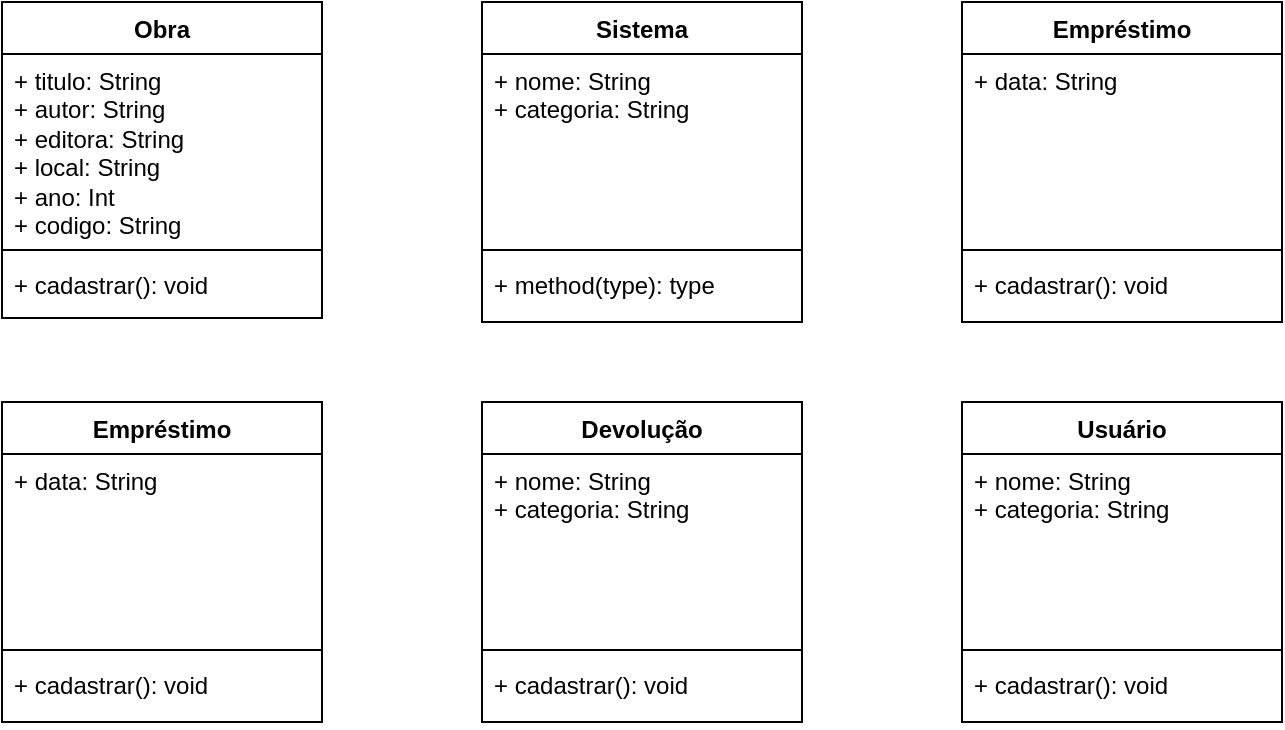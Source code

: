 <mxfile version="24.7.17">
  <diagram name="Página-1" id="fnHN75ZjwSY7WeRXwCLO">
    <mxGraphModel dx="1305" dy="540" grid="1" gridSize="10" guides="1" tooltips="1" connect="1" arrows="1" fold="1" page="1" pageScale="1" pageWidth="827" pageHeight="1169" math="0" shadow="0">
      <root>
        <mxCell id="0" />
        <mxCell id="1" parent="0" />
        <mxCell id="j1ptvlEgaFtOF5UYuxxo-7" value="Obra" style="swimlane;fontStyle=1;align=center;verticalAlign=top;childLayout=stackLayout;horizontal=1;startSize=26;horizontalStack=0;resizeParent=1;resizeParentMax=0;resizeLast=0;collapsible=1;marginBottom=0;whiteSpace=wrap;html=1;" vertex="1" parent="1">
          <mxGeometry x="80" y="120" width="160" height="158" as="geometry" />
        </mxCell>
        <mxCell id="j1ptvlEgaFtOF5UYuxxo-8" value="+ titulo: String&lt;div&gt;+ autor: String&lt;/div&gt;&lt;div&gt;+ editora: String&lt;/div&gt;&lt;div&gt;+ local: String&lt;/div&gt;&lt;div&gt;+ ano: Int&lt;/div&gt;&lt;div&gt;+ codigo: String&lt;br&gt;&lt;div&gt;&lt;br&gt;&lt;/div&gt;&lt;/div&gt;" style="text;strokeColor=none;fillColor=none;align=left;verticalAlign=top;spacingLeft=4;spacingRight=4;overflow=hidden;rotatable=0;points=[[0,0.5],[1,0.5]];portConstraint=eastwest;whiteSpace=wrap;html=1;" vertex="1" parent="j1ptvlEgaFtOF5UYuxxo-7">
          <mxGeometry y="26" width="160" height="94" as="geometry" />
        </mxCell>
        <mxCell id="j1ptvlEgaFtOF5UYuxxo-9" value="" style="line;strokeWidth=1;fillColor=none;align=left;verticalAlign=middle;spacingTop=-1;spacingLeft=3;spacingRight=3;rotatable=0;labelPosition=right;points=[];portConstraint=eastwest;strokeColor=inherit;" vertex="1" parent="j1ptvlEgaFtOF5UYuxxo-7">
          <mxGeometry y="120" width="160" height="8" as="geometry" />
        </mxCell>
        <mxCell id="j1ptvlEgaFtOF5UYuxxo-10" value="+ cadastrar(): void" style="text;strokeColor=none;fillColor=none;align=left;verticalAlign=top;spacingLeft=4;spacingRight=4;overflow=hidden;rotatable=0;points=[[0,0.5],[1,0.5]];portConstraint=eastwest;whiteSpace=wrap;html=1;" vertex="1" parent="j1ptvlEgaFtOF5UYuxxo-7">
          <mxGeometry y="128" width="160" height="30" as="geometry" />
        </mxCell>
        <mxCell id="j1ptvlEgaFtOF5UYuxxo-11" value="Usuário" style="swimlane;fontStyle=1;align=center;verticalAlign=top;childLayout=stackLayout;horizontal=1;startSize=26;horizontalStack=0;resizeParent=1;resizeParentMax=0;resizeLast=0;collapsible=1;marginBottom=0;whiteSpace=wrap;html=1;" vertex="1" parent="1">
          <mxGeometry x="560" y="320" width="160" height="160" as="geometry" />
        </mxCell>
        <mxCell id="j1ptvlEgaFtOF5UYuxxo-12" value="+ nome: String&lt;div&gt;+ categoria: String&lt;/div&gt;" style="text;strokeColor=none;fillColor=none;align=left;verticalAlign=top;spacingLeft=4;spacingRight=4;overflow=hidden;rotatable=0;points=[[0,0.5],[1,0.5]];portConstraint=eastwest;whiteSpace=wrap;html=1;" vertex="1" parent="j1ptvlEgaFtOF5UYuxxo-11">
          <mxGeometry y="26" width="160" height="94" as="geometry" />
        </mxCell>
        <mxCell id="j1ptvlEgaFtOF5UYuxxo-13" value="" style="line;strokeWidth=1;fillColor=none;align=left;verticalAlign=middle;spacingTop=-1;spacingLeft=3;spacingRight=3;rotatable=0;labelPosition=right;points=[];portConstraint=eastwest;strokeColor=inherit;" vertex="1" parent="j1ptvlEgaFtOF5UYuxxo-11">
          <mxGeometry y="120" width="160" height="8" as="geometry" />
        </mxCell>
        <mxCell id="j1ptvlEgaFtOF5UYuxxo-14" value="+ cadastrar(): void" style="text;strokeColor=none;fillColor=none;align=left;verticalAlign=top;spacingLeft=4;spacingRight=4;overflow=hidden;rotatable=0;points=[[0,0.5],[1,0.5]];portConstraint=eastwest;whiteSpace=wrap;html=1;" vertex="1" parent="j1ptvlEgaFtOF5UYuxxo-11">
          <mxGeometry y="128" width="160" height="32" as="geometry" />
        </mxCell>
        <mxCell id="j1ptvlEgaFtOF5UYuxxo-16" value="Sistema" style="swimlane;fontStyle=1;align=center;verticalAlign=top;childLayout=stackLayout;horizontal=1;startSize=26;horizontalStack=0;resizeParent=1;resizeParentMax=0;resizeLast=0;collapsible=1;marginBottom=0;whiteSpace=wrap;html=1;" vertex="1" parent="1">
          <mxGeometry x="320" y="120" width="160" height="160" as="geometry" />
        </mxCell>
        <mxCell id="j1ptvlEgaFtOF5UYuxxo-17" value="+ nome: String&lt;div&gt;+ categoria: String&lt;/div&gt;" style="text;strokeColor=none;fillColor=none;align=left;verticalAlign=top;spacingLeft=4;spacingRight=4;overflow=hidden;rotatable=0;points=[[0,0.5],[1,0.5]];portConstraint=eastwest;whiteSpace=wrap;html=1;" vertex="1" parent="j1ptvlEgaFtOF5UYuxxo-16">
          <mxGeometry y="26" width="160" height="94" as="geometry" />
        </mxCell>
        <mxCell id="j1ptvlEgaFtOF5UYuxxo-18" value="" style="line;strokeWidth=1;fillColor=none;align=left;verticalAlign=middle;spacingTop=-1;spacingLeft=3;spacingRight=3;rotatable=0;labelPosition=right;points=[];portConstraint=eastwest;strokeColor=inherit;" vertex="1" parent="j1ptvlEgaFtOF5UYuxxo-16">
          <mxGeometry y="120" width="160" height="8" as="geometry" />
        </mxCell>
        <mxCell id="j1ptvlEgaFtOF5UYuxxo-19" value="+ method(type): type" style="text;strokeColor=none;fillColor=none;align=left;verticalAlign=top;spacingLeft=4;spacingRight=4;overflow=hidden;rotatable=0;points=[[0,0.5],[1,0.5]];portConstraint=eastwest;whiteSpace=wrap;html=1;" vertex="1" parent="j1ptvlEgaFtOF5UYuxxo-16">
          <mxGeometry y="128" width="160" height="32" as="geometry" />
        </mxCell>
        <mxCell id="j1ptvlEgaFtOF5UYuxxo-21" value="Empréstimo" style="swimlane;fontStyle=1;align=center;verticalAlign=top;childLayout=stackLayout;horizontal=1;startSize=26;horizontalStack=0;resizeParent=1;resizeParentMax=0;resizeLast=0;collapsible=1;marginBottom=0;whiteSpace=wrap;html=1;" vertex="1" parent="1">
          <mxGeometry x="80" y="320" width="160" height="160" as="geometry" />
        </mxCell>
        <mxCell id="j1ptvlEgaFtOF5UYuxxo-22" value="+ data: String" style="text;strokeColor=none;fillColor=none;align=left;verticalAlign=top;spacingLeft=4;spacingRight=4;overflow=hidden;rotatable=0;points=[[0,0.5],[1,0.5]];portConstraint=eastwest;whiteSpace=wrap;html=1;" vertex="1" parent="j1ptvlEgaFtOF5UYuxxo-21">
          <mxGeometry y="26" width="160" height="94" as="geometry" />
        </mxCell>
        <mxCell id="j1ptvlEgaFtOF5UYuxxo-23" value="" style="line;strokeWidth=1;fillColor=none;align=left;verticalAlign=middle;spacingTop=-1;spacingLeft=3;spacingRight=3;rotatable=0;labelPosition=right;points=[];portConstraint=eastwest;strokeColor=inherit;" vertex="1" parent="j1ptvlEgaFtOF5UYuxxo-21">
          <mxGeometry y="120" width="160" height="8" as="geometry" />
        </mxCell>
        <mxCell id="j1ptvlEgaFtOF5UYuxxo-24" value="+ cadastrar(): void" style="text;strokeColor=none;fillColor=none;align=left;verticalAlign=top;spacingLeft=4;spacingRight=4;overflow=hidden;rotatable=0;points=[[0,0.5],[1,0.5]];portConstraint=eastwest;whiteSpace=wrap;html=1;" vertex="1" parent="j1ptvlEgaFtOF5UYuxxo-21">
          <mxGeometry y="128" width="160" height="32" as="geometry" />
        </mxCell>
        <mxCell id="j1ptvlEgaFtOF5UYuxxo-27" value="Devolução" style="swimlane;fontStyle=1;align=center;verticalAlign=top;childLayout=stackLayout;horizontal=1;startSize=26;horizontalStack=0;resizeParent=1;resizeParentMax=0;resizeLast=0;collapsible=1;marginBottom=0;whiteSpace=wrap;html=1;" vertex="1" parent="1">
          <mxGeometry x="320" y="320" width="160" height="160" as="geometry" />
        </mxCell>
        <mxCell id="j1ptvlEgaFtOF5UYuxxo-28" value="+ nome: String&lt;div&gt;+ categoria: String&lt;/div&gt;" style="text;strokeColor=none;fillColor=none;align=left;verticalAlign=top;spacingLeft=4;spacingRight=4;overflow=hidden;rotatable=0;points=[[0,0.5],[1,0.5]];portConstraint=eastwest;whiteSpace=wrap;html=1;" vertex="1" parent="j1ptvlEgaFtOF5UYuxxo-27">
          <mxGeometry y="26" width="160" height="94" as="geometry" />
        </mxCell>
        <mxCell id="j1ptvlEgaFtOF5UYuxxo-29" value="" style="line;strokeWidth=1;fillColor=none;align=left;verticalAlign=middle;spacingTop=-1;spacingLeft=3;spacingRight=3;rotatable=0;labelPosition=right;points=[];portConstraint=eastwest;strokeColor=inherit;" vertex="1" parent="j1ptvlEgaFtOF5UYuxxo-27">
          <mxGeometry y="120" width="160" height="8" as="geometry" />
        </mxCell>
        <mxCell id="j1ptvlEgaFtOF5UYuxxo-30" value="+ cadastrar(): void" style="text;strokeColor=none;fillColor=none;align=left;verticalAlign=top;spacingLeft=4;spacingRight=4;overflow=hidden;rotatable=0;points=[[0,0.5],[1,0.5]];portConstraint=eastwest;whiteSpace=wrap;html=1;" vertex="1" parent="j1ptvlEgaFtOF5UYuxxo-27">
          <mxGeometry y="128" width="160" height="32" as="geometry" />
        </mxCell>
        <mxCell id="j1ptvlEgaFtOF5UYuxxo-31" value="Empréstimo" style="swimlane;fontStyle=1;align=center;verticalAlign=top;childLayout=stackLayout;horizontal=1;startSize=26;horizontalStack=0;resizeParent=1;resizeParentMax=0;resizeLast=0;collapsible=1;marginBottom=0;whiteSpace=wrap;html=1;" vertex="1" parent="1">
          <mxGeometry x="560" y="120" width="160" height="160" as="geometry" />
        </mxCell>
        <mxCell id="j1ptvlEgaFtOF5UYuxxo-32" value="+ data: String" style="text;strokeColor=none;fillColor=none;align=left;verticalAlign=top;spacingLeft=4;spacingRight=4;overflow=hidden;rotatable=0;points=[[0,0.5],[1,0.5]];portConstraint=eastwest;whiteSpace=wrap;html=1;" vertex="1" parent="j1ptvlEgaFtOF5UYuxxo-31">
          <mxGeometry y="26" width="160" height="94" as="geometry" />
        </mxCell>
        <mxCell id="j1ptvlEgaFtOF5UYuxxo-33" value="" style="line;strokeWidth=1;fillColor=none;align=left;verticalAlign=middle;spacingTop=-1;spacingLeft=3;spacingRight=3;rotatable=0;labelPosition=right;points=[];portConstraint=eastwest;strokeColor=inherit;" vertex="1" parent="j1ptvlEgaFtOF5UYuxxo-31">
          <mxGeometry y="120" width="160" height="8" as="geometry" />
        </mxCell>
        <mxCell id="j1ptvlEgaFtOF5UYuxxo-34" value="+ cadastrar(): void" style="text;strokeColor=none;fillColor=none;align=left;verticalAlign=top;spacingLeft=4;spacingRight=4;overflow=hidden;rotatable=0;points=[[0,0.5],[1,0.5]];portConstraint=eastwest;whiteSpace=wrap;html=1;" vertex="1" parent="j1ptvlEgaFtOF5UYuxxo-31">
          <mxGeometry y="128" width="160" height="32" as="geometry" />
        </mxCell>
      </root>
    </mxGraphModel>
  </diagram>
</mxfile>
